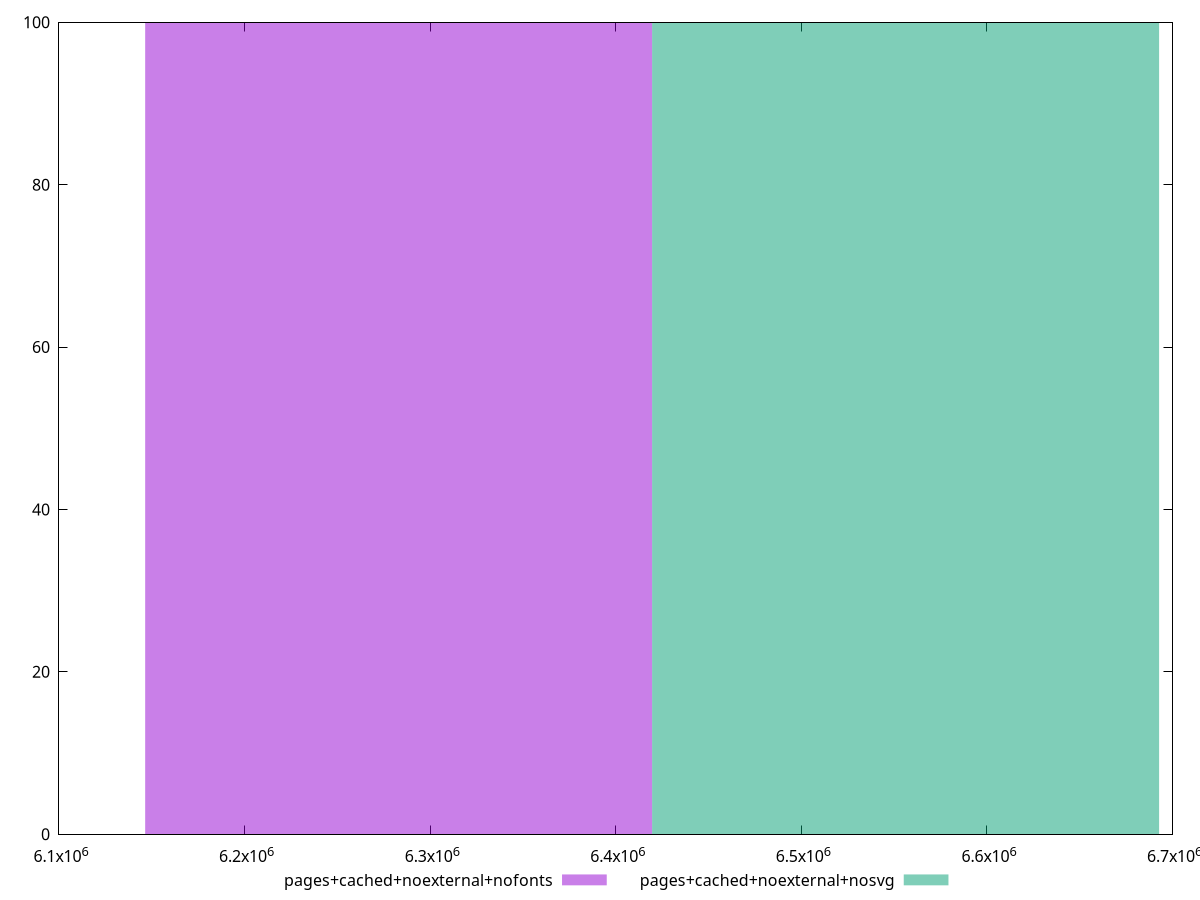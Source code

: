 reset
set terminal svg size 640, 500 enhanced background rgb 'white'
set output "reprap/total-byte-weight/comparison/histogram/6_vs_7.svg"

$pagesCachedNoexternalNofonts <<EOF
6283023.681914069 100
EOF

$pagesCachedNoexternalNosvg <<EOF
6556198.624605984 100
EOF

set key outside below
set boxwidth 273174.942691916
set yrange [0:100]
set style fill transparent solid 0.5 noborder

plot \
  $pagesCachedNoexternalNofonts title "pages+cached+noexternal+nofonts" with boxes, \
  $pagesCachedNoexternalNosvg title "pages+cached+noexternal+nosvg" with boxes, \


reset